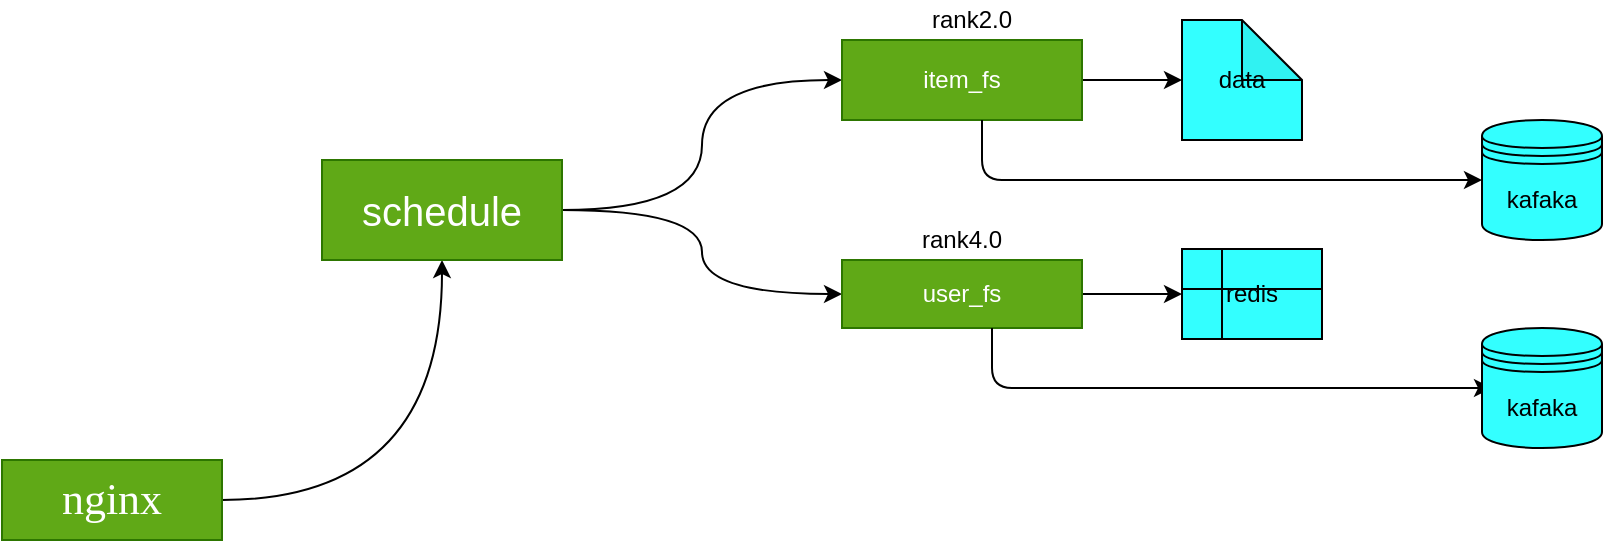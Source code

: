<mxfile version="14.8.4" type="github" pages="2">
  <diagram id="XfQJulDVTzNGJzZzIoRj" name="Page-1">
    <mxGraphModel dx="946" dy="547" grid="1" gridSize="10" guides="1" tooltips="1" connect="1" arrows="1" fold="1" page="1" pageScale="1" pageWidth="1169" pageHeight="827" math="0" shadow="0">
      <root>
        <mxCell id="0" />
        <mxCell id="1" parent="0" />
        <mxCell id="C6EwnUrfaHdJioyyNy5x-5" value="" style="edgeStyle=orthogonalEdgeStyle;rounded=0;orthogonalLoop=1;jettySize=auto;html=1;curved=1;" edge="1" parent="1" source="C6EwnUrfaHdJioyyNy5x-1" target="C6EwnUrfaHdJioyyNy5x-4">
          <mxGeometry relative="1" as="geometry" />
        </mxCell>
        <mxCell id="C6EwnUrfaHdJioyyNy5x-1" value="&lt;font face=&quot;Times New Roman&quot; style=&quot;font-size: 22px&quot;&gt;nginx&lt;/font&gt;" style="rounded=0;whiteSpace=wrap;html=1;fillColor=#60a917;strokeColor=#2D7600;fontColor=#ffffff;" vertex="1" parent="1">
          <mxGeometry x="80" y="240" width="110" height="40" as="geometry" />
        </mxCell>
        <mxCell id="C6EwnUrfaHdJioyyNy5x-8" value="" style="edgeStyle=orthogonalEdgeStyle;curved=1;rounded=0;orthogonalLoop=1;jettySize=auto;html=1;entryX=0;entryY=0.5;entryDx=0;entryDy=0;" edge="1" parent="1" source="C6EwnUrfaHdJioyyNy5x-4" target="C6EwnUrfaHdJioyyNy5x-7">
          <mxGeometry relative="1" as="geometry" />
        </mxCell>
        <mxCell id="C6EwnUrfaHdJioyyNy5x-10" value="" style="edgeStyle=orthogonalEdgeStyle;curved=1;rounded=0;orthogonalLoop=1;jettySize=auto;html=1;" edge="1" parent="1" source="C6EwnUrfaHdJioyyNy5x-4" target="C6EwnUrfaHdJioyyNy5x-9">
          <mxGeometry relative="1" as="geometry" />
        </mxCell>
        <mxCell id="C6EwnUrfaHdJioyyNy5x-4" value="&lt;font style=&quot;font-size: 20px&quot;&gt;schedule&lt;/font&gt;" style="whiteSpace=wrap;html=1;rounded=0;fontColor=#ffffff;strokeColor=#2D7600;fillColor=#60a917;" vertex="1" parent="1">
          <mxGeometry x="240" y="90" width="120" height="50" as="geometry" />
        </mxCell>
        <mxCell id="C6EwnUrfaHdJioyyNy5x-16" value="" style="edgeStyle=orthogonalEdgeStyle;curved=1;rounded=0;orthogonalLoop=1;jettySize=auto;html=1;" edge="1" parent="1" source="C6EwnUrfaHdJioyyNy5x-7" target="C6EwnUrfaHdJioyyNy5x-15">
          <mxGeometry relative="1" as="geometry" />
        </mxCell>
        <mxCell id="C6EwnUrfaHdJioyyNy5x-7" value="item_fs" style="whiteSpace=wrap;html=1;rounded=0;fontColor=#ffffff;strokeColor=#2D7600;fillColor=#60a917;" vertex="1" parent="1">
          <mxGeometry x="500" y="30" width="120" height="40" as="geometry" />
        </mxCell>
        <mxCell id="C6EwnUrfaHdJioyyNy5x-13" value="" style="edgeStyle=orthogonalEdgeStyle;curved=1;rounded=0;orthogonalLoop=1;jettySize=auto;html=1;" edge="1" parent="1" source="C6EwnUrfaHdJioyyNy5x-9" target="C6EwnUrfaHdJioyyNy5x-12">
          <mxGeometry relative="1" as="geometry" />
        </mxCell>
        <mxCell id="C6EwnUrfaHdJioyyNy5x-9" value="user_fs" style="whiteSpace=wrap;html=1;rounded=0;fontColor=#ffffff;strokeColor=#2D7600;fillColor=#60a917;" vertex="1" parent="1">
          <mxGeometry x="500" y="140" width="120" height="34" as="geometry" />
        </mxCell>
        <mxCell id="C6EwnUrfaHdJioyyNy5x-11" value="kafaka" style="shape=datastore;whiteSpace=wrap;html=1;fillColor=#33FFFF;" vertex="1" parent="1">
          <mxGeometry x="820" y="70" width="60" height="60" as="geometry" />
        </mxCell>
        <mxCell id="C6EwnUrfaHdJioyyNy5x-12" value="redis" style="shape=internalStorage;whiteSpace=wrap;html=1;backgroundOutline=1;fillColor=#33FFFF;" vertex="1" parent="1">
          <mxGeometry x="670" y="134.5" width="70" height="45" as="geometry" />
        </mxCell>
        <mxCell id="C6EwnUrfaHdJioyyNy5x-15" value="data" style="shape=note;whiteSpace=wrap;html=1;backgroundOutline=1;darkOpacity=0.05;fillColor=#33FFFF;" vertex="1" parent="1">
          <mxGeometry x="670" y="20" width="60" height="60" as="geometry" />
        </mxCell>
        <mxCell id="C6EwnUrfaHdJioyyNy5x-17" value="rank4.0" style="text;html=1;strokeColor=none;fillColor=none;align=center;verticalAlign=middle;whiteSpace=wrap;rounded=0;" vertex="1" parent="1">
          <mxGeometry x="540" y="120" width="40" height="20" as="geometry" />
        </mxCell>
        <mxCell id="C6EwnUrfaHdJioyyNy5x-18" value="rank2.0" style="text;html=1;strokeColor=none;fillColor=none;align=center;verticalAlign=middle;whiteSpace=wrap;rounded=0;" vertex="1" parent="1">
          <mxGeometry x="545" y="10" width="40" height="20" as="geometry" />
        </mxCell>
        <mxCell id="C6EwnUrfaHdJioyyNy5x-20" value="" style="edgeStyle=elbowEdgeStyle;elbow=horizontal;endArrow=classic;html=1;entryX=0;entryY=0.5;entryDx=0;entryDy=0;entryPerimeter=0;" edge="1" parent="1" source="C6EwnUrfaHdJioyyNy5x-7" target="C6EwnUrfaHdJioyyNy5x-11">
          <mxGeometry width="50" height="50" relative="1" as="geometry">
            <mxPoint x="550" y="270" as="sourcePoint" />
            <mxPoint x="600" y="220" as="targetPoint" />
            <Array as="points">
              <mxPoint x="570" y="100" />
            </Array>
          </mxGeometry>
        </mxCell>
        <mxCell id="C6EwnUrfaHdJioyyNy5x-25" value="" style="edgeStyle=elbowEdgeStyle;elbow=horizontal;endArrow=classic;html=1;entryX=0;entryY=0.5;entryDx=0;entryDy=0;entryPerimeter=0;" edge="1" parent="1">
          <mxGeometry width="50" height="50" relative="1" as="geometry">
            <mxPoint x="575" y="174" as="sourcePoint" />
            <mxPoint x="825" y="204" as="targetPoint" />
            <Array as="points">
              <mxPoint x="575" y="204" />
            </Array>
          </mxGeometry>
        </mxCell>
        <mxCell id="C6EwnUrfaHdJioyyNy5x-26" value="kafaka" style="shape=datastore;whiteSpace=wrap;html=1;fillColor=#33FFFF;" vertex="1" parent="1">
          <mxGeometry x="820" y="174" width="60" height="60" as="geometry" />
        </mxCell>
      </root>
    </mxGraphModel>
  </diagram>
  <diagram id="nfjoR6suYqcXTxupuZQY" name="Page-2">
    <mxGraphModel dx="1422" dy="745" grid="1" gridSize="10" guides="1" tooltips="1" connect="1" arrows="1" fold="1" page="1" pageScale="1" pageWidth="827" pageHeight="1169" math="0" shadow="0">
      <root>
        <mxCell id="WHb-KBfk1RU0HDK-0ULZ-0" />
        <mxCell id="WHb-KBfk1RU0HDK-0ULZ-1" parent="WHb-KBfk1RU0HDK-0ULZ-0" />
      </root>
    </mxGraphModel>
  </diagram>
</mxfile>
